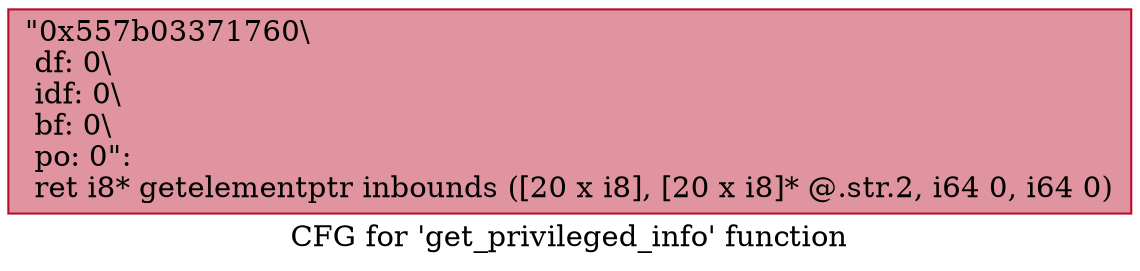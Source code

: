 digraph "CFG for 'get_privileged_info' function" {
	label="CFG for 'get_privileged_info' function";

	Node0x557b03371760 [shape=record,color="#b70d28ff", style=filled, fillcolor="#b70d2870",label="{\"0x557b03371760\\\l df: 0\\\l idf: 0\\\l bf: 0\\\l po: 0\":\l  ret i8* getelementptr inbounds ([20 x i8], [20 x i8]* @.str.2, i64 0, i64 0)\l}"];
}
